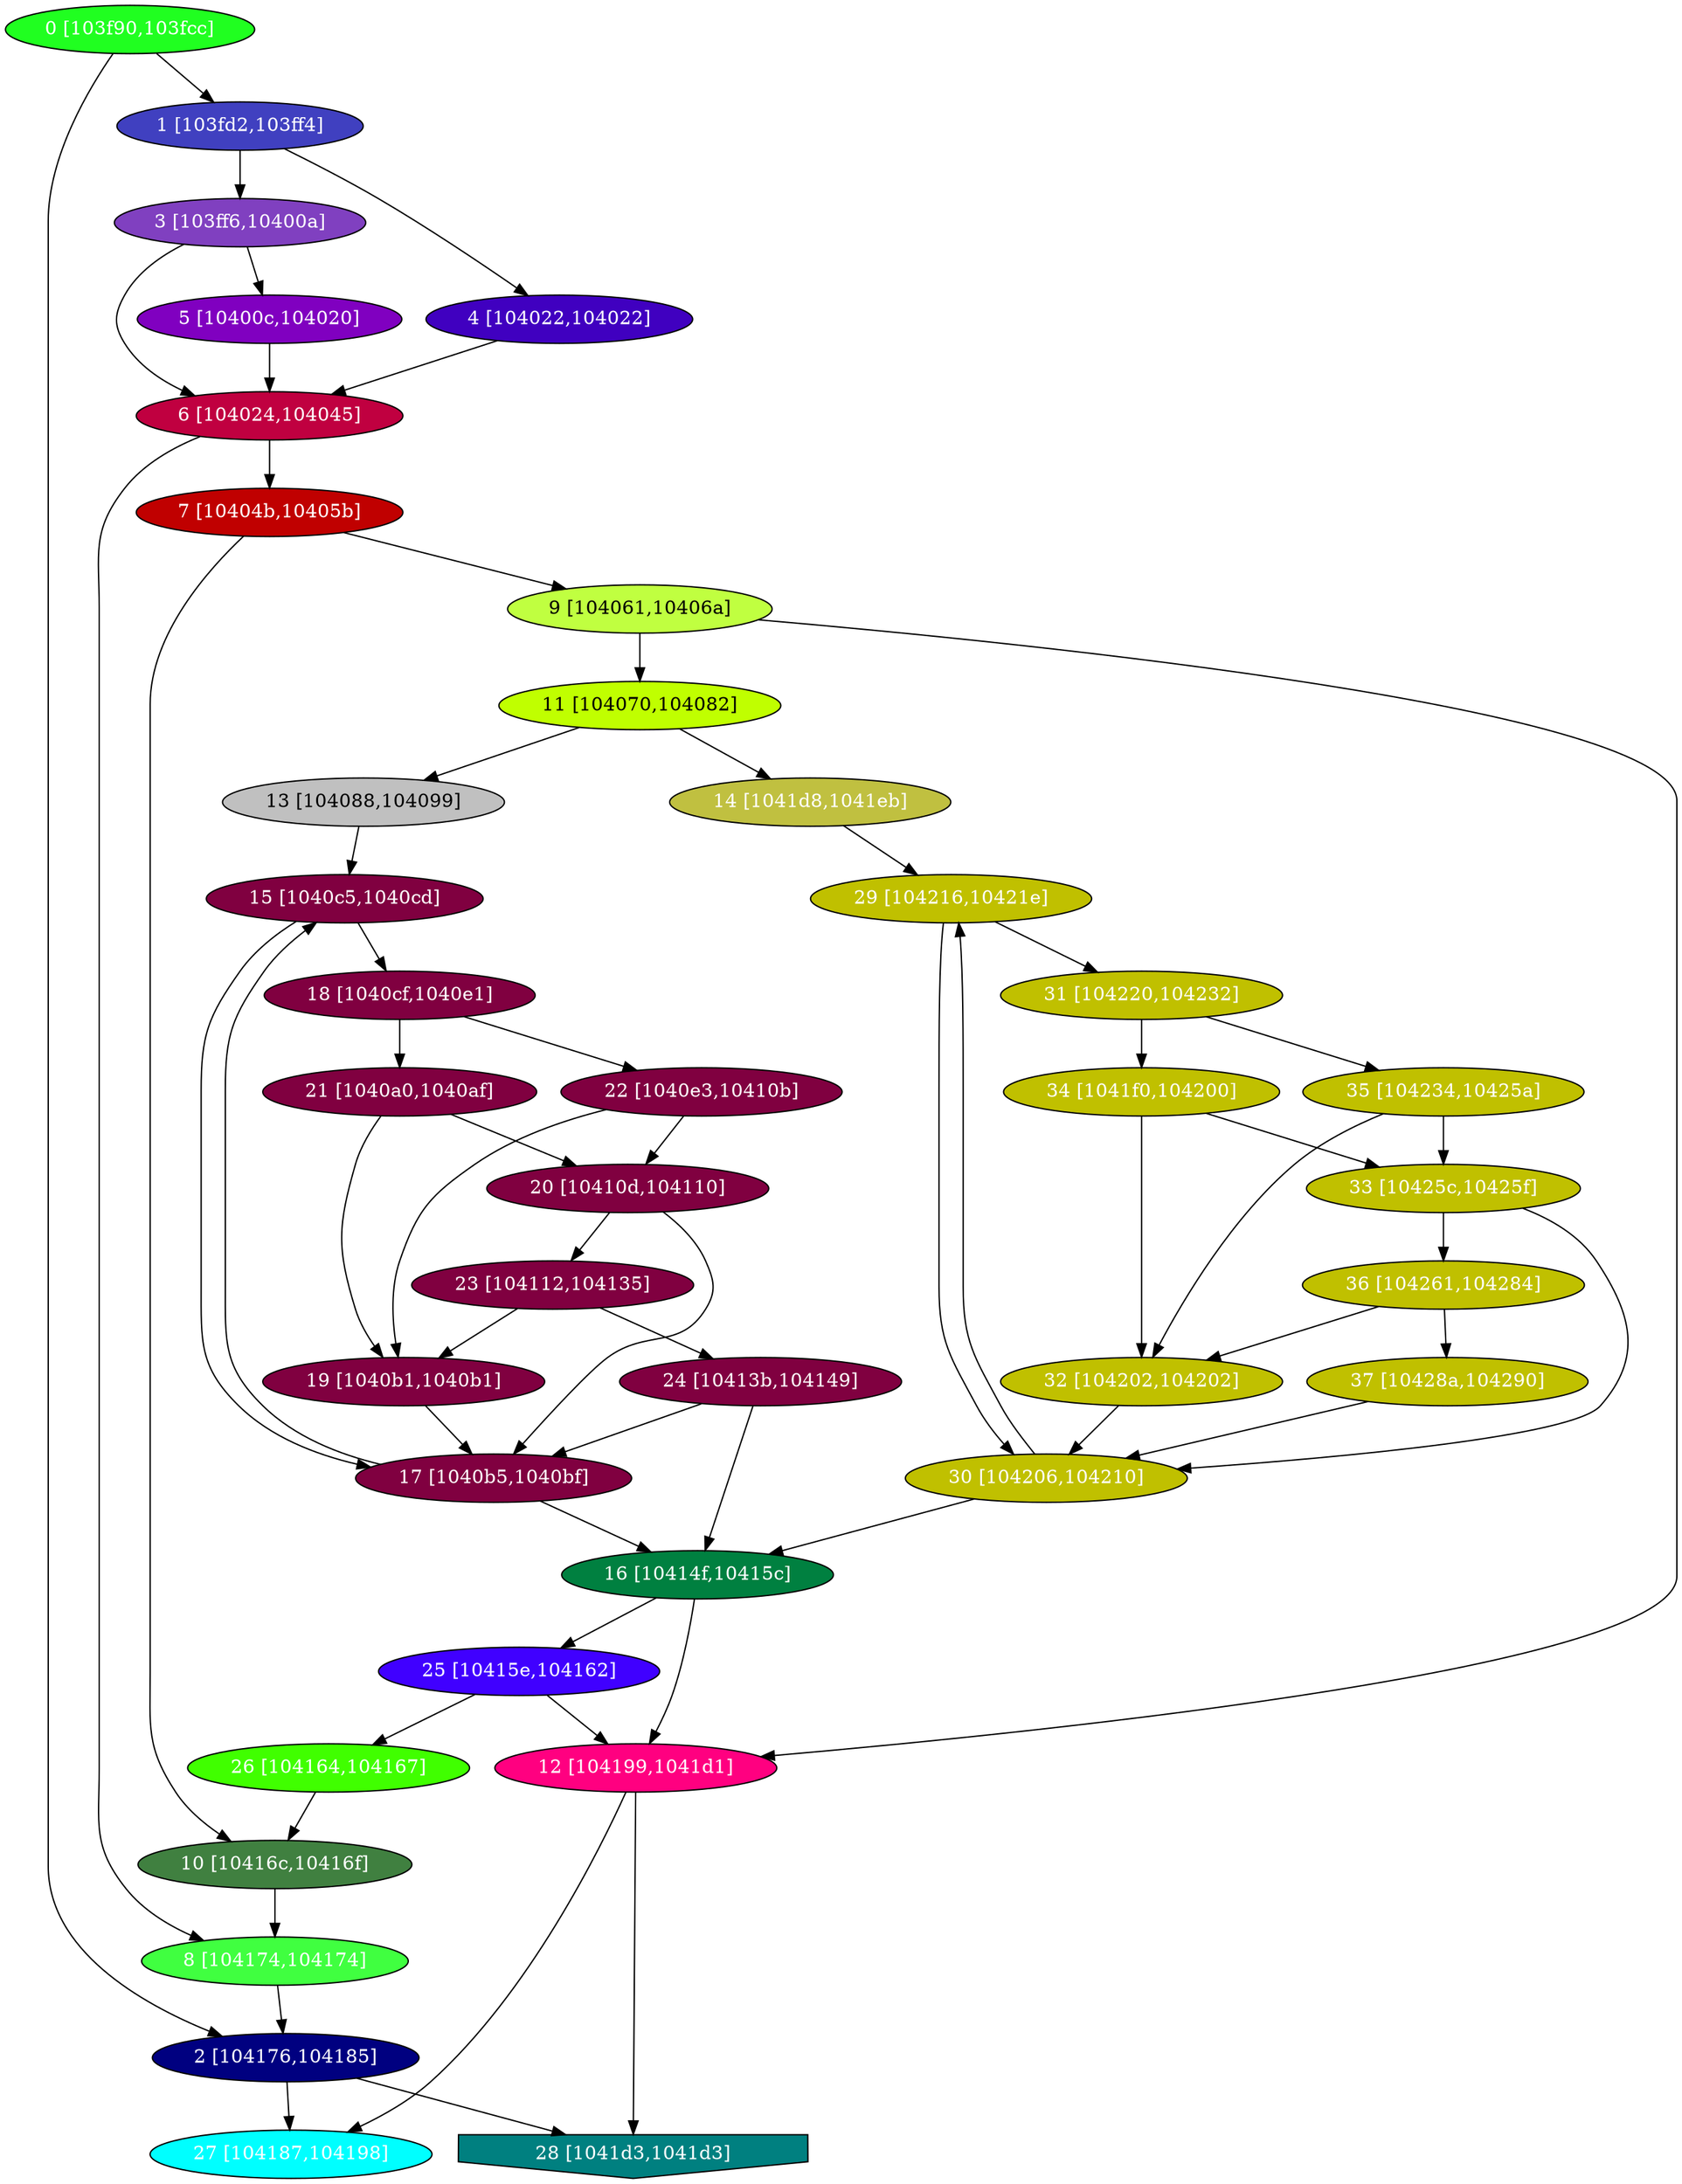 diGraph libnss3{
	libnss3_0  [style=filled fillcolor="#20FF20" fontcolor="#ffffff" shape=oval label="0 [103f90,103fcc]"]
	libnss3_1  [style=filled fillcolor="#4040C0" fontcolor="#ffffff" shape=oval label="1 [103fd2,103ff4]"]
	libnss3_2  [style=filled fillcolor="#000080" fontcolor="#ffffff" shape=oval label="2 [104176,104185]"]
	libnss3_3  [style=filled fillcolor="#8040C0" fontcolor="#ffffff" shape=oval label="3 [103ff6,10400a]"]
	libnss3_4  [style=filled fillcolor="#4000C0" fontcolor="#ffffff" shape=oval label="4 [104022,104022]"]
	libnss3_5  [style=filled fillcolor="#8000C0" fontcolor="#ffffff" shape=oval label="5 [10400c,104020]"]
	libnss3_6  [style=filled fillcolor="#C00040" fontcolor="#ffffff" shape=oval label="6 [104024,104045]"]
	libnss3_7  [style=filled fillcolor="#C00000" fontcolor="#ffffff" shape=oval label="7 [10404b,10405b]"]
	libnss3_8  [style=filled fillcolor="#40FF40" fontcolor="#ffffff" shape=oval label="8 [104174,104174]"]
	libnss3_9  [style=filled fillcolor="#C0FF40" fontcolor="#000000" shape=oval label="9 [104061,10406a]"]
	libnss3_a  [style=filled fillcolor="#408040" fontcolor="#ffffff" shape=oval label="10 [10416c,10416f]"]
	libnss3_b  [style=filled fillcolor="#C0FF00" fontcolor="#000000" shape=oval label="11 [104070,104082]"]
	libnss3_c  [style=filled fillcolor="#FF0080" fontcolor="#ffffff" shape=oval label="12 [104199,1041d1]"]
	libnss3_d  [style=filled fillcolor="#C0C0C0" fontcolor="#000000" shape=oval label="13 [104088,104099]"]
	libnss3_e  [style=filled fillcolor="#C0C040" fontcolor="#ffffff" shape=oval label="14 [1041d8,1041eb]"]
	libnss3_f  [style=filled fillcolor="#800040" fontcolor="#ffffff" shape=oval label="15 [1040c5,1040cd]"]
	libnss3_10  [style=filled fillcolor="#008040" fontcolor="#ffffff" shape=oval label="16 [10414f,10415c]"]
	libnss3_11  [style=filled fillcolor="#800040" fontcolor="#ffffff" shape=oval label="17 [1040b5,1040bf]"]
	libnss3_12  [style=filled fillcolor="#800040" fontcolor="#ffffff" shape=oval label="18 [1040cf,1040e1]"]
	libnss3_13  [style=filled fillcolor="#800040" fontcolor="#ffffff" shape=oval label="19 [1040b1,1040b1]"]
	libnss3_14  [style=filled fillcolor="#800040" fontcolor="#ffffff" shape=oval label="20 [10410d,104110]"]
	libnss3_15  [style=filled fillcolor="#800040" fontcolor="#ffffff" shape=oval label="21 [1040a0,1040af]"]
	libnss3_16  [style=filled fillcolor="#800040" fontcolor="#ffffff" shape=oval label="22 [1040e3,10410b]"]
	libnss3_17  [style=filled fillcolor="#800040" fontcolor="#ffffff" shape=oval label="23 [104112,104135]"]
	libnss3_18  [style=filled fillcolor="#800040" fontcolor="#ffffff" shape=oval label="24 [10413b,104149]"]
	libnss3_19  [style=filled fillcolor="#4000FF" fontcolor="#ffffff" shape=oval label="25 [10415e,104162]"]
	libnss3_1a  [style=filled fillcolor="#40FF00" fontcolor="#ffffff" shape=oval label="26 [104164,104167]"]
	libnss3_1b  [style=filled fillcolor="#00FFFF" fontcolor="#ffffff" shape=oval label="27 [104187,104198]"]
	libnss3_1c  [style=filled fillcolor="#008080" fontcolor="#ffffff" shape=invhouse label="28 [1041d3,1041d3]"]
	libnss3_1d  [style=filled fillcolor="#C0C000" fontcolor="#ffffff" shape=oval label="29 [104216,10421e]"]
	libnss3_1e  [style=filled fillcolor="#C0C000" fontcolor="#ffffff" shape=oval label="30 [104206,104210]"]
	libnss3_1f  [style=filled fillcolor="#C0C000" fontcolor="#ffffff" shape=oval label="31 [104220,104232]"]
	libnss3_20  [style=filled fillcolor="#C0C000" fontcolor="#ffffff" shape=oval label="32 [104202,104202]"]
	libnss3_21  [style=filled fillcolor="#C0C000" fontcolor="#ffffff" shape=oval label="33 [10425c,10425f]"]
	libnss3_22  [style=filled fillcolor="#C0C000" fontcolor="#ffffff" shape=oval label="34 [1041f0,104200]"]
	libnss3_23  [style=filled fillcolor="#C0C000" fontcolor="#ffffff" shape=oval label="35 [104234,10425a]"]
	libnss3_24  [style=filled fillcolor="#C0C000" fontcolor="#ffffff" shape=oval label="36 [104261,104284]"]
	libnss3_25  [style=filled fillcolor="#C0C000" fontcolor="#ffffff" shape=oval label="37 [10428a,104290]"]

	libnss3_0 -> libnss3_1
	libnss3_0 -> libnss3_2
	libnss3_1 -> libnss3_3
	libnss3_1 -> libnss3_4
	libnss3_2 -> libnss3_1b
	libnss3_2 -> libnss3_1c
	libnss3_3 -> libnss3_5
	libnss3_3 -> libnss3_6
	libnss3_4 -> libnss3_6
	libnss3_5 -> libnss3_6
	libnss3_6 -> libnss3_7
	libnss3_6 -> libnss3_8
	libnss3_7 -> libnss3_9
	libnss3_7 -> libnss3_a
	libnss3_8 -> libnss3_2
	libnss3_9 -> libnss3_b
	libnss3_9 -> libnss3_c
	libnss3_a -> libnss3_8
	libnss3_b -> libnss3_d
	libnss3_b -> libnss3_e
	libnss3_c -> libnss3_1b
	libnss3_c -> libnss3_1c
	libnss3_d -> libnss3_f
	libnss3_e -> libnss3_1d
	libnss3_f -> libnss3_11
	libnss3_f -> libnss3_12
	libnss3_10 -> libnss3_c
	libnss3_10 -> libnss3_19
	libnss3_11 -> libnss3_f
	libnss3_11 -> libnss3_10
	libnss3_12 -> libnss3_15
	libnss3_12 -> libnss3_16
	libnss3_13 -> libnss3_11
	libnss3_14 -> libnss3_11
	libnss3_14 -> libnss3_17
	libnss3_15 -> libnss3_13
	libnss3_15 -> libnss3_14
	libnss3_16 -> libnss3_13
	libnss3_16 -> libnss3_14
	libnss3_17 -> libnss3_13
	libnss3_17 -> libnss3_18
	libnss3_18 -> libnss3_10
	libnss3_18 -> libnss3_11
	libnss3_19 -> libnss3_c
	libnss3_19 -> libnss3_1a
	libnss3_1a -> libnss3_a
	libnss3_1d -> libnss3_1e
	libnss3_1d -> libnss3_1f
	libnss3_1e -> libnss3_10
	libnss3_1e -> libnss3_1d
	libnss3_1f -> libnss3_22
	libnss3_1f -> libnss3_23
	libnss3_20 -> libnss3_1e
	libnss3_21 -> libnss3_1e
	libnss3_21 -> libnss3_24
	libnss3_22 -> libnss3_20
	libnss3_22 -> libnss3_21
	libnss3_23 -> libnss3_20
	libnss3_23 -> libnss3_21
	libnss3_24 -> libnss3_20
	libnss3_24 -> libnss3_25
	libnss3_25 -> libnss3_1e
}